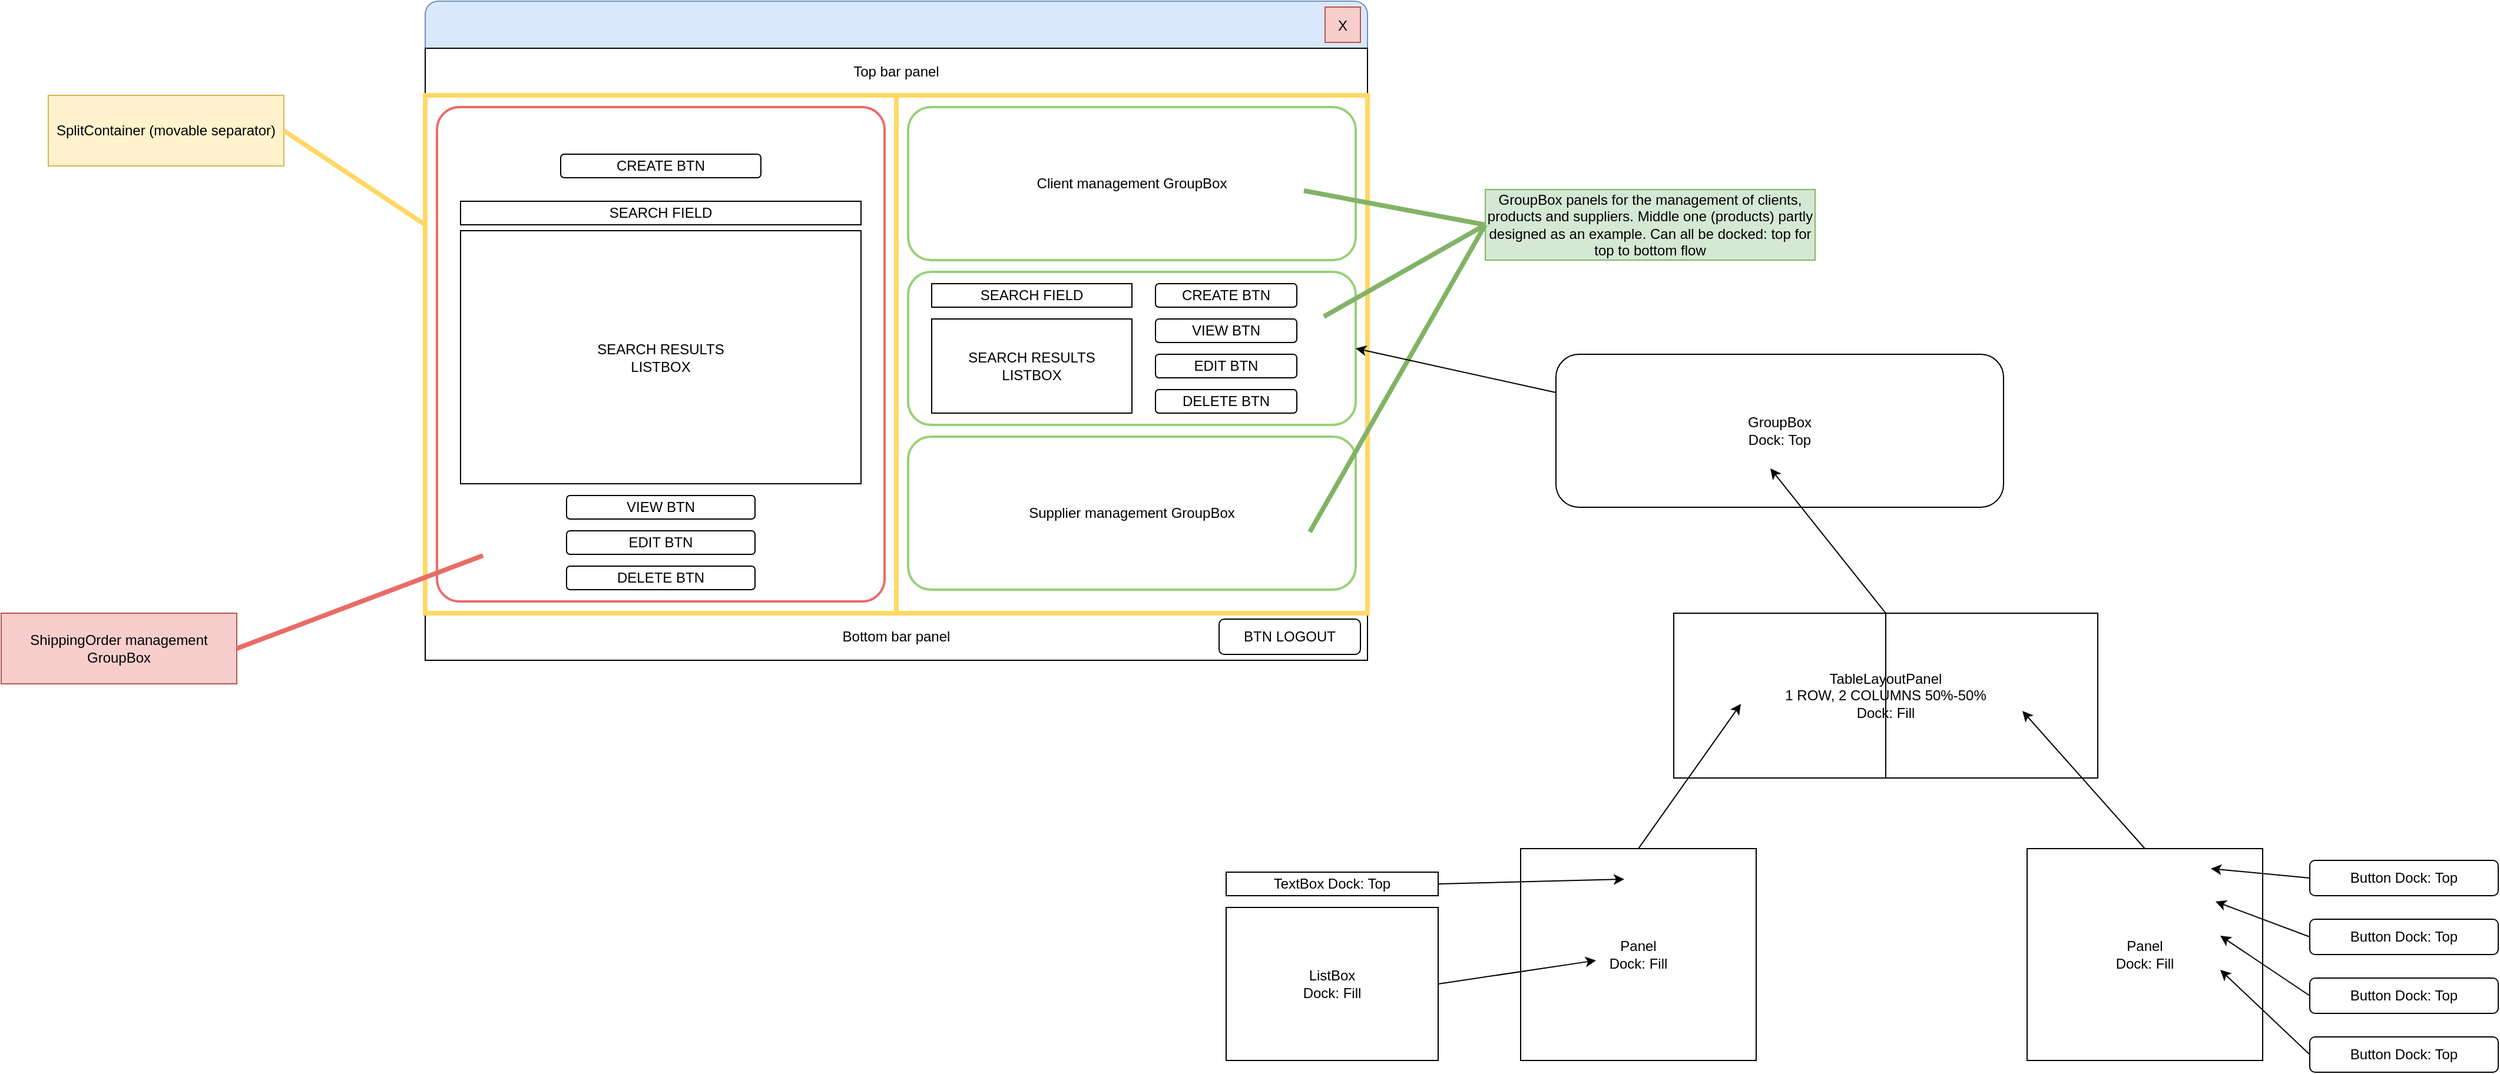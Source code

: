<mxfile version="24.7.17">
  <diagram name="Page-1" id="hSHmmsgHNmp2jGY1W79B">
    <mxGraphModel dx="2284" dy="836" grid="1" gridSize="10" guides="1" tooltips="1" connect="1" arrows="1" fold="1" page="1" pageScale="1" pageWidth="850" pageHeight="1100" math="0" shadow="0">
      <root>
        <mxCell id="0" />
        <mxCell id="1" parent="0" />
        <mxCell id="efC3UJPY0YsQ-1MNRtKe-1" value="" style="rounded=1;whiteSpace=wrap;html=1;arcSize=2;fillColor=#dae8fc;strokeColor=#6c8ebf;" vertex="1" parent="1">
          <mxGeometry x="40" y="160" width="800" height="560" as="geometry" />
        </mxCell>
        <mxCell id="efC3UJPY0YsQ-1MNRtKe-2" value="" style="rounded=0;whiteSpace=wrap;html=1;" vertex="1" parent="1">
          <mxGeometry x="40" y="200" width="800" height="520" as="geometry" />
        </mxCell>
        <mxCell id="efC3UJPY0YsQ-1MNRtKe-3" value="&lt;p style=&quot;line-height: 100%;&quot;&gt;X&lt;/p&gt;" style="rounded=0;whiteSpace=wrap;html=1;fillColor=#f8cecc;strokeColor=#b85450;spacing=0;" vertex="1" parent="1">
          <mxGeometry x="804" y="165" width="30" height="30" as="geometry" />
        </mxCell>
        <mxCell id="efC3UJPY0YsQ-1MNRtKe-4" value="Top bar panel" style="rounded=0;whiteSpace=wrap;html=1;" vertex="1" parent="1">
          <mxGeometry x="40" y="200" width="800" height="40" as="geometry" />
        </mxCell>
        <mxCell id="efC3UJPY0YsQ-1MNRtKe-5" value="Bottom bar panel" style="rounded=0;whiteSpace=wrap;html=1;" vertex="1" parent="1">
          <mxGeometry x="40" y="680" width="800" height="40" as="geometry" />
        </mxCell>
        <mxCell id="efC3UJPY0YsQ-1MNRtKe-6" value="BTN LOGOUT" style="rounded=1;whiteSpace=wrap;html=1;" vertex="1" parent="1">
          <mxGeometry x="714" y="685" width="120" height="30" as="geometry" />
        </mxCell>
        <mxCell id="efC3UJPY0YsQ-1MNRtKe-20" value="" style="rounded=0;whiteSpace=wrap;html=1;strokeColor=#FFD966;strokeWidth=4;" vertex="1" parent="1">
          <mxGeometry x="40" y="240" width="800" height="440" as="geometry" />
        </mxCell>
        <mxCell id="efC3UJPY0YsQ-1MNRtKe-7" value="Client management GroupBox" style="rounded=1;whiteSpace=wrap;html=1;fillColor=none;strokeColor=#97D077;strokeWidth=2;" vertex="1" parent="1">
          <mxGeometry x="450" y="250" width="380" height="130" as="geometry" />
        </mxCell>
        <mxCell id="efC3UJPY0YsQ-1MNRtKe-8" value="" style="rounded=1;whiteSpace=wrap;html=1;strokeWidth=2;strokeColor=#97D077;" vertex="1" parent="1">
          <mxGeometry x="450" y="390" width="380" height="130" as="geometry" />
        </mxCell>
        <mxCell id="efC3UJPY0YsQ-1MNRtKe-9" value="Supplier management GroupBox" style="rounded=1;whiteSpace=wrap;html=1;strokeColor=#97D077;strokeWidth=2;" vertex="1" parent="1">
          <mxGeometry x="450" y="530" width="380" height="130" as="geometry" />
        </mxCell>
        <mxCell id="efC3UJPY0YsQ-1MNRtKe-10" value="SEARCH FIELD" style="rounded=0;whiteSpace=wrap;html=1;" vertex="1" parent="1">
          <mxGeometry x="470" y="400" width="170" height="20" as="geometry" />
        </mxCell>
        <mxCell id="efC3UJPY0YsQ-1MNRtKe-11" value="SEARCH RESULTS&lt;br&gt;LISTBOX" style="rounded=0;whiteSpace=wrap;html=1;" vertex="1" parent="1">
          <mxGeometry x="470" y="430" width="170" height="80" as="geometry" />
        </mxCell>
        <mxCell id="efC3UJPY0YsQ-1MNRtKe-12" value="CREATE BTN" style="rounded=1;whiteSpace=wrap;html=1;" vertex="1" parent="1">
          <mxGeometry x="660" y="400" width="120" height="20" as="geometry" />
        </mxCell>
        <mxCell id="efC3UJPY0YsQ-1MNRtKe-13" value="VIEW BTN" style="rounded=1;whiteSpace=wrap;html=1;" vertex="1" parent="1">
          <mxGeometry x="660" y="430" width="120" height="20" as="geometry" />
        </mxCell>
        <mxCell id="efC3UJPY0YsQ-1MNRtKe-14" value="EDIT BTN" style="rounded=1;whiteSpace=wrap;html=1;" vertex="1" parent="1">
          <mxGeometry x="660" y="460" width="120" height="20" as="geometry" />
        </mxCell>
        <mxCell id="efC3UJPY0YsQ-1MNRtKe-15" value="DELETE BTN" style="rounded=1;whiteSpace=wrap;html=1;" vertex="1" parent="1">
          <mxGeometry x="660" y="490" width="120" height="20" as="geometry" />
        </mxCell>
        <mxCell id="efC3UJPY0YsQ-1MNRtKe-16" value="GroupBox panels for the management of clients, products and suppliers. Middle one (products) partly designed as an example. Can all be docked: top for top to bottom flow" style="text;html=1;align=center;verticalAlign=middle;whiteSpace=wrap;rounded=0;fillColor=#d5e8d4;strokeColor=#82b366;" vertex="1" parent="1">
          <mxGeometry x="940" y="320" width="280" height="60" as="geometry" />
        </mxCell>
        <mxCell id="efC3UJPY0YsQ-1MNRtKe-17" value="" style="endArrow=none;html=1;rounded=0;entryX=0;entryY=0.5;entryDx=0;entryDy=0;fillColor=#d5e8d4;strokeColor=#82b366;strokeWidth=4;" edge="1" parent="1" target="efC3UJPY0YsQ-1MNRtKe-16">
          <mxGeometry width="50" height="50" relative="1" as="geometry">
            <mxPoint x="786" y="321" as="sourcePoint" />
            <mxPoint x="1000" y="435" as="targetPoint" />
          </mxGeometry>
        </mxCell>
        <mxCell id="efC3UJPY0YsQ-1MNRtKe-18" value="" style="endArrow=none;html=1;rounded=0;entryX=0;entryY=0.5;entryDx=0;entryDy=0;fillColor=#d5e8d4;strokeColor=#82b366;strokeWidth=4;" edge="1" parent="1" target="efC3UJPY0YsQ-1MNRtKe-16">
          <mxGeometry width="50" height="50" relative="1" as="geometry">
            <mxPoint x="803" y="428" as="sourcePoint" />
            <mxPoint x="950" y="360" as="targetPoint" />
          </mxGeometry>
        </mxCell>
        <mxCell id="efC3UJPY0YsQ-1MNRtKe-19" value="" style="endArrow=none;html=1;rounded=0;entryX=0;entryY=0.5;entryDx=0;entryDy=0;fillColor=#d5e8d4;strokeColor=#82b366;strokeWidth=4;" edge="1" parent="1" target="efC3UJPY0YsQ-1MNRtKe-16">
          <mxGeometry width="50" height="50" relative="1" as="geometry">
            <mxPoint x="791" y="611" as="sourcePoint" />
            <mxPoint x="950" y="360" as="targetPoint" />
          </mxGeometry>
        </mxCell>
        <mxCell id="efC3UJPY0YsQ-1MNRtKe-21" value="" style="endArrow=none;html=1;rounded=0;exitX=0.5;exitY=1;exitDx=0;exitDy=0;entryX=0.5;entryY=0;entryDx=0;entryDy=0;strokeColor=#FFD966;strokeWidth=4;" edge="1" parent="1" source="efC3UJPY0YsQ-1MNRtKe-20" target="efC3UJPY0YsQ-1MNRtKe-20">
          <mxGeometry width="50" height="50" relative="1" as="geometry">
            <mxPoint x="470" y="540" as="sourcePoint" />
            <mxPoint x="520" y="490" as="targetPoint" />
          </mxGeometry>
        </mxCell>
        <mxCell id="efC3UJPY0YsQ-1MNRtKe-22" value="SplitContainer (movable separator)" style="text;html=1;align=center;verticalAlign=middle;whiteSpace=wrap;rounded=0;fillColor=#fff2cc;strokeColor=#d6b656;" vertex="1" parent="1">
          <mxGeometry x="-280" y="240" width="200" height="60" as="geometry" />
        </mxCell>
        <mxCell id="efC3UJPY0YsQ-1MNRtKe-23" value="" style="endArrow=none;html=1;rounded=0;exitX=1;exitY=0.5;exitDx=0;exitDy=0;entryX=0;entryY=0.25;entryDx=0;entryDy=0;strokeColor=#FFD966;strokeWidth=4;" edge="1" parent="1" source="efC3UJPY0YsQ-1MNRtKe-22" target="efC3UJPY0YsQ-1MNRtKe-20">
          <mxGeometry width="50" height="50" relative="1" as="geometry">
            <mxPoint x="320" y="540" as="sourcePoint" />
            <mxPoint x="370" y="490" as="targetPoint" />
          </mxGeometry>
        </mxCell>
        <mxCell id="efC3UJPY0YsQ-1MNRtKe-24" value="" style="rounded=1;whiteSpace=wrap;html=1;arcSize=5;strokeColor=#EA6B66;strokeWidth=2;" vertex="1" parent="1">
          <mxGeometry x="50" y="250" width="380" height="420" as="geometry" />
        </mxCell>
        <mxCell id="efC3UJPY0YsQ-1MNRtKe-25" value="SEARCH FIELD" style="rounded=0;whiteSpace=wrap;html=1;" vertex="1" parent="1">
          <mxGeometry x="70" y="330" width="340" height="20" as="geometry" />
        </mxCell>
        <mxCell id="efC3UJPY0YsQ-1MNRtKe-26" value="SEARCH RESULTS&lt;br&gt;LISTBOX" style="rounded=0;whiteSpace=wrap;html=1;" vertex="1" parent="1">
          <mxGeometry x="70" y="355" width="340" height="215" as="geometry" />
        </mxCell>
        <mxCell id="efC3UJPY0YsQ-1MNRtKe-27" value="CREATE BTN" style="rounded=1;whiteSpace=wrap;html=1;" vertex="1" parent="1">
          <mxGeometry x="155" y="290" width="170" height="20" as="geometry" />
        </mxCell>
        <mxCell id="efC3UJPY0YsQ-1MNRtKe-28" value="VIEW BTN" style="rounded=1;whiteSpace=wrap;html=1;" vertex="1" parent="1">
          <mxGeometry x="160" y="580" width="160" height="20" as="geometry" />
        </mxCell>
        <mxCell id="efC3UJPY0YsQ-1MNRtKe-29" value="EDIT BTN" style="rounded=1;whiteSpace=wrap;html=1;" vertex="1" parent="1">
          <mxGeometry x="160" y="610" width="160" height="20" as="geometry" />
        </mxCell>
        <mxCell id="efC3UJPY0YsQ-1MNRtKe-30" value="DELETE BTN" style="rounded=1;whiteSpace=wrap;html=1;" vertex="1" parent="1">
          <mxGeometry x="160" y="640" width="160" height="20" as="geometry" />
        </mxCell>
        <mxCell id="efC3UJPY0YsQ-1MNRtKe-31" value="ShippingOrder management GroupBox" style="text;html=1;align=center;verticalAlign=middle;whiteSpace=wrap;rounded=0;fillColor=#f8cecc;strokeColor=#b85450;" vertex="1" parent="1">
          <mxGeometry x="-320" y="680" width="200" height="60" as="geometry" />
        </mxCell>
        <mxCell id="efC3UJPY0YsQ-1MNRtKe-32" value="" style="endArrow=none;html=1;rounded=0;exitX=1;exitY=0.5;exitDx=0;exitDy=0;strokeColor=#EA6B66;strokeWidth=4;" edge="1" parent="1" source="efC3UJPY0YsQ-1MNRtKe-31">
          <mxGeometry width="50" height="50" relative="1" as="geometry">
            <mxPoint x="320" y="540" as="sourcePoint" />
            <mxPoint x="89" y="631" as="targetPoint" />
          </mxGeometry>
        </mxCell>
        <mxCell id="efC3UJPY0YsQ-1MNRtKe-33" value="GroupBox&lt;div&gt;Dock: Top&lt;/div&gt;" style="rounded=1;whiteSpace=wrap;html=1;" vertex="1" parent="1">
          <mxGeometry x="1000" y="460" width="380" height="130" as="geometry" />
        </mxCell>
        <mxCell id="efC3UJPY0YsQ-1MNRtKe-37" value="Panel&lt;br&gt;Dock: Fill" style="rounded=0;whiteSpace=wrap;html=1;" vertex="1" parent="1">
          <mxGeometry x="1400" y="880" width="200" height="180" as="geometry" />
        </mxCell>
        <mxCell id="efC3UJPY0YsQ-1MNRtKe-34" value="TableLayoutPanel&lt;br&gt;1 ROW, 2 COLUMNS 50%-50%&lt;br&gt;Dock: Fill" style="rounded=0;whiteSpace=wrap;html=1;" vertex="1" parent="1">
          <mxGeometry x="1100" y="680" width="360" height="140" as="geometry" />
        </mxCell>
        <mxCell id="efC3UJPY0YsQ-1MNRtKe-35" value="" style="endArrow=none;html=1;rounded=0;exitX=0.5;exitY=1;exitDx=0;exitDy=0;entryX=0.5;entryY=0;entryDx=0;entryDy=0;" edge="1" parent="1" source="efC3UJPY0YsQ-1MNRtKe-34" target="efC3UJPY0YsQ-1MNRtKe-34">
          <mxGeometry width="50" height="50" relative="1" as="geometry">
            <mxPoint x="980" y="740" as="sourcePoint" />
            <mxPoint x="1030" y="690" as="targetPoint" />
          </mxGeometry>
        </mxCell>
        <mxCell id="efC3UJPY0YsQ-1MNRtKe-36" value="Panel&lt;br&gt;Dock: Fill" style="rounded=0;whiteSpace=wrap;html=1;" vertex="1" parent="1">
          <mxGeometry x="970" y="880" width="200" height="180" as="geometry" />
        </mxCell>
        <mxCell id="efC3UJPY0YsQ-1MNRtKe-38" value="TextBox Dock: Top" style="rounded=0;whiteSpace=wrap;html=1;" vertex="1" parent="1">
          <mxGeometry x="720" y="900" width="180" height="20" as="geometry" />
        </mxCell>
        <mxCell id="efC3UJPY0YsQ-1MNRtKe-39" value="ListBox&lt;div&gt;Dock: Fill&lt;/div&gt;" style="rounded=0;whiteSpace=wrap;html=1;" vertex="1" parent="1">
          <mxGeometry x="720" y="930" width="180" height="130" as="geometry" />
        </mxCell>
        <mxCell id="efC3UJPY0YsQ-1MNRtKe-50" value="" style="endArrow=classic;html=1;rounded=0;exitX=1;exitY=0.5;exitDx=0;exitDy=0;" edge="1" parent="1" source="efC3UJPY0YsQ-1MNRtKe-38">
          <mxGeometry width="50" height="50" relative="1" as="geometry">
            <mxPoint x="980" y="1040" as="sourcePoint" />
            <mxPoint x="1058" y="906" as="targetPoint" />
          </mxGeometry>
        </mxCell>
        <mxCell id="efC3UJPY0YsQ-1MNRtKe-51" value="" style="endArrow=classic;html=1;rounded=0;exitX=1;exitY=0.5;exitDx=0;exitDy=0;" edge="1" parent="1" source="efC3UJPY0YsQ-1MNRtKe-39">
          <mxGeometry width="50" height="50" relative="1" as="geometry">
            <mxPoint x="910" y="920" as="sourcePoint" />
            <mxPoint x="1034" y="975" as="targetPoint" />
          </mxGeometry>
        </mxCell>
        <mxCell id="efC3UJPY0YsQ-1MNRtKe-52" value="" style="endArrow=classic;html=1;rounded=0;exitX=0.5;exitY=0;exitDx=0;exitDy=0;" edge="1" parent="1" source="efC3UJPY0YsQ-1MNRtKe-34">
          <mxGeometry width="50" height="50" relative="1" as="geometry">
            <mxPoint x="980" y="840" as="sourcePoint" />
            <mxPoint x="1182" y="557" as="targetPoint" />
          </mxGeometry>
        </mxCell>
        <mxCell id="efC3UJPY0YsQ-1MNRtKe-53" value="" style="endArrow=classic;html=1;rounded=0;exitX=0.5;exitY=0;exitDx=0;exitDy=0;" edge="1" parent="1" source="efC3UJPY0YsQ-1MNRtKe-36">
          <mxGeometry width="50" height="50" relative="1" as="geometry">
            <mxPoint x="980" y="840" as="sourcePoint" />
            <mxPoint x="1157" y="757" as="targetPoint" />
          </mxGeometry>
        </mxCell>
        <mxCell id="efC3UJPY0YsQ-1MNRtKe-54" value="" style="endArrow=classic;html=1;rounded=0;exitX=0.5;exitY=0;exitDx=0;exitDy=0;" edge="1" parent="1" source="efC3UJPY0YsQ-1MNRtKe-37">
          <mxGeometry width="50" height="50" relative="1" as="geometry">
            <mxPoint x="980" y="840" as="sourcePoint" />
            <mxPoint x="1396" y="763" as="targetPoint" />
          </mxGeometry>
        </mxCell>
        <mxCell id="efC3UJPY0YsQ-1MNRtKe-55" value="Button Dock: Top" style="rounded=1;whiteSpace=wrap;html=1;" vertex="1" parent="1">
          <mxGeometry x="1640" y="890" width="160" height="30" as="geometry" />
        </mxCell>
        <mxCell id="efC3UJPY0YsQ-1MNRtKe-56" value="Button Dock: Top" style="rounded=1;whiteSpace=wrap;html=1;" vertex="1" parent="1">
          <mxGeometry x="1640" y="940" width="160" height="30" as="geometry" />
        </mxCell>
        <mxCell id="efC3UJPY0YsQ-1MNRtKe-57" value="Button Dock: Top" style="rounded=1;whiteSpace=wrap;html=1;" vertex="1" parent="1">
          <mxGeometry x="1640" y="990" width="160" height="30" as="geometry" />
        </mxCell>
        <mxCell id="efC3UJPY0YsQ-1MNRtKe-58" value="Button Dock: Top" style="rounded=1;whiteSpace=wrap;html=1;" vertex="1" parent="1">
          <mxGeometry x="1640" y="1040" width="160" height="30" as="geometry" />
        </mxCell>
        <mxCell id="efC3UJPY0YsQ-1MNRtKe-59" value="" style="endArrow=classic;html=1;rounded=0;exitX=0;exitY=0.5;exitDx=0;exitDy=0;" edge="1" parent="1" source="efC3UJPY0YsQ-1MNRtKe-55">
          <mxGeometry width="50" height="50" relative="1" as="geometry">
            <mxPoint x="1350" y="840" as="sourcePoint" />
            <mxPoint x="1556" y="897" as="targetPoint" />
          </mxGeometry>
        </mxCell>
        <mxCell id="efC3UJPY0YsQ-1MNRtKe-60" value="" style="endArrow=classic;html=1;rounded=0;exitX=0;exitY=0.5;exitDx=0;exitDy=0;" edge="1" parent="1" source="efC3UJPY0YsQ-1MNRtKe-56">
          <mxGeometry width="50" height="50" relative="1" as="geometry">
            <mxPoint x="1650" y="915" as="sourcePoint" />
            <mxPoint x="1560" y="925" as="targetPoint" />
          </mxGeometry>
        </mxCell>
        <mxCell id="efC3UJPY0YsQ-1MNRtKe-61" value="" style="endArrow=classic;html=1;rounded=0;exitX=0;exitY=0.5;exitDx=0;exitDy=0;" edge="1" parent="1" source="efC3UJPY0YsQ-1MNRtKe-57">
          <mxGeometry width="50" height="50" relative="1" as="geometry">
            <mxPoint x="1650" y="965" as="sourcePoint" />
            <mxPoint x="1564" y="954" as="targetPoint" />
          </mxGeometry>
        </mxCell>
        <mxCell id="efC3UJPY0YsQ-1MNRtKe-62" value="" style="endArrow=classic;html=1;rounded=0;exitX=0;exitY=0.5;exitDx=0;exitDy=0;" edge="1" parent="1" source="efC3UJPY0YsQ-1MNRtKe-58">
          <mxGeometry width="50" height="50" relative="1" as="geometry">
            <mxPoint x="1660" y="975" as="sourcePoint" />
            <mxPoint x="1564" y="983" as="targetPoint" />
          </mxGeometry>
        </mxCell>
        <mxCell id="efC3UJPY0YsQ-1MNRtKe-63" value="" style="endArrow=classic;html=1;rounded=0;exitX=0;exitY=0.25;exitDx=0;exitDy=0;entryX=1;entryY=0.5;entryDx=0;entryDy=0;" edge="1" parent="1" source="efC3UJPY0YsQ-1MNRtKe-33" target="efC3UJPY0YsQ-1MNRtKe-8">
          <mxGeometry width="50" height="50" relative="1" as="geometry">
            <mxPoint x="750" y="640" as="sourcePoint" />
            <mxPoint x="800" y="590" as="targetPoint" />
          </mxGeometry>
        </mxCell>
      </root>
    </mxGraphModel>
  </diagram>
</mxfile>
